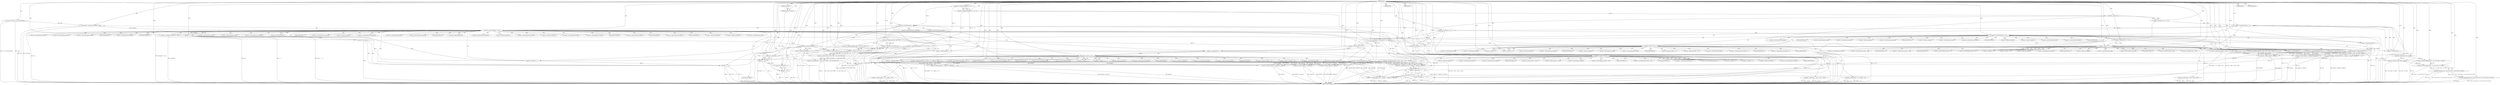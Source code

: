 digraph "main" {  
"1000237" [label = "(METHOD,main)" ]
"1000652" [label = "(METHOD_RETURN,int)" ]
"1000239" [label = "(ios::sync_with_stdio,ios::sync_with_stdio(false))" ]
"1000241" [label = "(cin.tie,cin.tie(nullptr))" ]
"1000243" [label = "(<operator>.arithmeticShiftRight,cin >> N >> M >> Q)" ]
"1000250" [label = "(<operator>.assignment,dp = vector<vector<CRD>> (N, vector<CRD> (M)))" ]
"1000265" [label = "(<operator>.assignment,sum = 0)" ]
"1000418" [label = "(<operator>.assignment,locked = vector<vector<bool>> (N, vector<bool> (M, false)))" ]
"1000650" [label = "(RETURN,return 0;,return 0;)" ]
"1000270" [label = "(<operator>.assignment,i = N - 1)" ]
"1000275" [label = "(<operator>.greaterEqualsThan,i >= 0)" ]
"1000278" [label = "(<operator>.postDecrement,i--)" ]
"1000436" [label = "(<operator>.postDecrement,Q--)" ]
"1000651" [label = "(LITERAL,0,return 0;)" ]
"1000245" [label = "(<operator>.arithmeticShiftRight,N >> M >> Q)" ]
"1000252" [label = "(<operator>.lessThan,vector<vector<CRD>> (N, vector<CRD> (M)))" ]
"1000420" [label = "(<operator>.lessThan,vector<vector<bool>> (N, vector<bool> (M, false)))" ]
"1000441" [label = "(<operator>.arithmeticShiftRight,cin >> x >> y)" ]
"1000446" [label = "(<operator>.postDecrement,x--)" ]
"1000448" [label = "(<operator>.postDecrement,y--)" ]
"1000645" [label = "(<operator>.shiftLeft,cout << sum << \"\n\")" ]
"1000247" [label = "(<operator>.arithmeticShiftRight,M >> Q)" ]
"1000254" [label = "(<operator>.lessThan,vector<CRD>> (N, vector<CRD> (M)))" ]
"1000272" [label = "(<operator>.subtraction,N - 1)" ]
"1000283" [label = "(<operator>.assignment,j = M - 1)" ]
"1000288" [label = "(<operator>.greaterEqualsThan,j >= 0)" ]
"1000291" [label = "(<operator>.postDecrement,j--)" ]
"1000422" [label = "(<operator>.lessThan,vector<bool>> (N, vector<bool> (M, false)))" ]
"1000451" [label = "(<operator>.equals,locked[x][y] == true)" ]
"1000256" [label = "(<operator>.arithmeticShiftRight,CRD>> (N, vector<CRD> (M)))" ]
"1000294" [label = "(<operator>.assignment,dp[i][j].C = 1)" ]
"1000393" [label = "(<operator>.assignmentPlus,sum += dp[i][j].C + dp[i][j].R + dp[i][j].D)" ]
"1000424" [label = "(<operator>.arithmeticShiftRight,bool>> (N, vector<bool> (M, false)))" ]
"1000443" [label = "(<operator>.arithmeticShiftRight,x >> y)" ]
"1000459" [label = "(<operator>.assignment,locked[x][y] = false)" ]
"1000466" [label = "(<operator>.assignment,dp[x][y].C = 1)" ]
"1000561" [label = "(<operator>.assignmentPlus,sum += dp[x][y].C + dp[x][y].R + dp[x][y].D)" ]
"1000586" [label = "(dfs,dfs(x, y - 1, 0))" ]
"1000592" [label = "(dfs,dfs(x - 1, y, 1))" ]
"1000647" [label = "(<operator>.shiftLeft,sum << \"\n\")" ]
"1000259" [label = "(IDENTIFIER,N,)" ]
"1000260" [label = "(<operator>.lessThan,vector<CRD> (M))" ]
"1000285" [label = "(<operator>.subtraction,M - 1)" ]
"1000304" [label = "(<operator>.equals,j == M - 1)" ]
"1000349" [label = "(<operator>.equals,i == N - 1)" ]
"1000427" [label = "(IDENTIFIER,N,)" ]
"1000428" [label = "(<operator>.lessThan,vector<bool> (M, false))" ]
"1000476" [label = "(<operator>.equals,x == N - 1)" ]
"1000481" [label = "(<operator>.assignment,dp[x][y].D = 0)" ]
"1000519" [label = "(<operator>.equals,y == M - 1)" ]
"1000524" [label = "(<operator>.assignment,dp[x][y].R = 0)" ]
"1000600" [label = "(<operator>.assignment,locked[x][y] = true)" ]
"1000607" [label = "(<operator>.assignmentMinus,sum -= dp[x][y].C + dp[x][y].R + dp[x][y].D)" ]
"1000633" [label = "(dfs,dfs(x, y - 1, 0))" ]
"1000639" [label = "(dfs,dfs(x - 1, y, 1))" ]
"1000310" [label = "(<operator>.assignment,dp[i][j].R = 0)" ]
"1000355" [label = "(<operator>.assignment,dp[i][j].D = 0)" ]
"1000395" [label = "(<operator>.addition,dp[i][j].C + dp[i][j].R + dp[i][j].D)" ]
"1000491" [label = "(<operator>.assignment,dp[x][y].D = dp[x + 1][y].C + dp[x + 1][y].R)" ]
"1000534" [label = "(<operator>.assignment,dp[x][y].R = dp[x][y + 1].C + dp[x][y + 1].D)" ]
"1000563" [label = "(<operator>.addition,dp[x][y].C + dp[x][y].R + dp[x][y].D)" ]
"1000588" [label = "(<operator>.subtraction,y - 1)" ]
"1000593" [label = "(<operator>.subtraction,x - 1)" ]
"1000262" [label = "(<operator>.greaterThan,CRD> (M))" ]
"1000306" [label = "(<operator>.subtraction,M - 1)" ]
"1000321" [label = "(<operator>.assignment,dp[i][j].R = dp[i][j + 1].C + dp[i][j + 1].D)" ]
"1000351" [label = "(<operator>.subtraction,N - 1)" ]
"1000366" [label = "(<operator>.assignment,dp[i][j].D = dp[i + 1][j].C + dp[i + 1][j].R)" ]
"1000403" [label = "(<operator>.addition,dp[i][j].R + dp[i][j].D)" ]
"1000430" [label = "(<operator>.greaterThan,bool> (M, false))" ]
"1000478" [label = "(<operator>.subtraction,N - 1)" ]
"1000521" [label = "(<operator>.subtraction,M - 1)" ]
"1000571" [label = "(<operator>.addition,dp[x][y].R + dp[x][y].D)" ]
"1000609" [label = "(<operator>.addition,dp[x][y].C + dp[x][y].R + dp[x][y].D)" ]
"1000635" [label = "(<operator>.subtraction,y - 1)" ]
"1000640" [label = "(<operator>.subtraction,x - 1)" ]
"1000433" [label = "(IDENTIFIER,M,)" ]
"1000434" [label = "(IDENTIFIER,false,)" ]
"1000499" [label = "(<operator>.addition,dp[x + 1][y].C + dp[x + 1][y].R)" ]
"1000542" [label = "(<operator>.addition,dp[x][y + 1].C + dp[x][y + 1].D)" ]
"1000617" [label = "(<operator>.addition,dp[x][y].R + dp[x][y].D)" ]
"1000329" [label = "(<operator>.addition,dp[i][j + 1].C + dp[i][j + 1].D)" ]
"1000374" [label = "(<operator>.addition,dp[i + 1][j].C + dp[i + 1][j].R)" ]
"1000548" [label = "(<operator>.addition,y + 1)" ]
"1000557" [label = "(<operator>.addition,y + 1)" ]
"1000335" [label = "(<operator>.addition,j + 1)" ]
"1000344" [label = "(<operator>.addition,j + 1)" ]
"1000504" [label = "(<operator>.addition,x + 1)" ]
"1000513" [label = "(<operator>.addition,x + 1)" ]
"1000379" [label = "(<operator>.addition,i + 1)" ]
"1000388" [label = "(<operator>.addition,i + 1)" ]
"1000452" [label = "(<operator>.indirectIndexAccess,locked[x][y])" ]
"1000295" [label = "(<operator>.fieldAccess,dp[i][j].C)" ]
"1000453" [label = "(<operator>.indirectIndexAccess,locked[x])" ]
"1000460" [label = "(<operator>.indirectIndexAccess,locked[x][y])" ]
"1000467" [label = "(<operator>.fieldAccess,dp[x][y].C)" ]
"1000296" [label = "(<operator>.indirectIndexAccess,dp[i][j])" ]
"1000301" [label = "(FIELD_IDENTIFIER,C,C)" ]
"1000396" [label = "(<operator>.fieldAccess,dp[i][j].C)" ]
"1000461" [label = "(<operator>.indirectIndexAccess,locked[x])" ]
"1000468" [label = "(<operator>.indirectIndexAccess,dp[x][y])" ]
"1000473" [label = "(FIELD_IDENTIFIER,C,C)" ]
"1000482" [label = "(<operator>.fieldAccess,dp[x][y].D)" ]
"1000525" [label = "(<operator>.fieldAccess,dp[x][y].R)" ]
"1000564" [label = "(<operator>.fieldAccess,dp[x][y].C)" ]
"1000601" [label = "(<operator>.indirectIndexAccess,locked[x][y])" ]
"1000297" [label = "(<operator>.indirectIndexAccess,dp[i])" ]
"1000311" [label = "(<operator>.fieldAccess,dp[i][j].R)" ]
"1000356" [label = "(<operator>.fieldAccess,dp[i][j].D)" ]
"1000397" [label = "(<operator>.indirectIndexAccess,dp[i][j])" ]
"1000402" [label = "(FIELD_IDENTIFIER,C,C)" ]
"1000404" [label = "(<operator>.fieldAccess,dp[i][j].R)" ]
"1000411" [label = "(<operator>.fieldAccess,dp[i][j].D)" ]
"1000469" [label = "(<operator>.indirectIndexAccess,dp[x])" ]
"1000483" [label = "(<operator>.indirectIndexAccess,dp[x][y])" ]
"1000488" [label = "(FIELD_IDENTIFIER,D,D)" ]
"1000492" [label = "(<operator>.fieldAccess,dp[x][y].D)" ]
"1000526" [label = "(<operator>.indirectIndexAccess,dp[x][y])" ]
"1000531" [label = "(FIELD_IDENTIFIER,R,R)" ]
"1000535" [label = "(<operator>.fieldAccess,dp[x][y].R)" ]
"1000565" [label = "(<operator>.indirectIndexAccess,dp[x][y])" ]
"1000570" [label = "(FIELD_IDENTIFIER,C,C)" ]
"1000572" [label = "(<operator>.fieldAccess,dp[x][y].R)" ]
"1000579" [label = "(<operator>.fieldAccess,dp[x][y].D)" ]
"1000602" [label = "(<operator>.indirectIndexAccess,locked[x])" ]
"1000610" [label = "(<operator>.fieldAccess,dp[x][y].C)" ]
"1000312" [label = "(<operator>.indirectIndexAccess,dp[i][j])" ]
"1000317" [label = "(FIELD_IDENTIFIER,R,R)" ]
"1000322" [label = "(<operator>.fieldAccess,dp[i][j].R)" ]
"1000357" [label = "(<operator>.indirectIndexAccess,dp[i][j])" ]
"1000362" [label = "(FIELD_IDENTIFIER,D,D)" ]
"1000367" [label = "(<operator>.fieldAccess,dp[i][j].D)" ]
"1000398" [label = "(<operator>.indirectIndexAccess,dp[i])" ]
"1000405" [label = "(<operator>.indirectIndexAccess,dp[i][j])" ]
"1000410" [label = "(FIELD_IDENTIFIER,R,R)" ]
"1000412" [label = "(<operator>.indirectIndexAccess,dp[i][j])" ]
"1000417" [label = "(FIELD_IDENTIFIER,D,D)" ]
"1000484" [label = "(<operator>.indirectIndexAccess,dp[x])" ]
"1000493" [label = "(<operator>.indirectIndexAccess,dp[x][y])" ]
"1000498" [label = "(FIELD_IDENTIFIER,D,D)" ]
"1000500" [label = "(<operator>.fieldAccess,dp[x + 1][y].C)" ]
"1000509" [label = "(<operator>.fieldAccess,dp[x + 1][y].R)" ]
"1000527" [label = "(<operator>.indirectIndexAccess,dp[x])" ]
"1000536" [label = "(<operator>.indirectIndexAccess,dp[x][y])" ]
"1000541" [label = "(FIELD_IDENTIFIER,R,R)" ]
"1000543" [label = "(<operator>.fieldAccess,dp[x][y + 1].C)" ]
"1000552" [label = "(<operator>.fieldAccess,dp[x][y + 1].D)" ]
"1000566" [label = "(<operator>.indirectIndexAccess,dp[x])" ]
"1000573" [label = "(<operator>.indirectIndexAccess,dp[x][y])" ]
"1000578" [label = "(FIELD_IDENTIFIER,R,R)" ]
"1000580" [label = "(<operator>.indirectIndexAccess,dp[x][y])" ]
"1000585" [label = "(FIELD_IDENTIFIER,D,D)" ]
"1000611" [label = "(<operator>.indirectIndexAccess,dp[x][y])" ]
"1000616" [label = "(FIELD_IDENTIFIER,C,C)" ]
"1000618" [label = "(<operator>.fieldAccess,dp[x][y].R)" ]
"1000625" [label = "(<operator>.fieldAccess,dp[x][y].D)" ]
"1000313" [label = "(<operator>.indirectIndexAccess,dp[i])" ]
"1000323" [label = "(<operator>.indirectIndexAccess,dp[i][j])" ]
"1000328" [label = "(FIELD_IDENTIFIER,R,R)" ]
"1000330" [label = "(<operator>.fieldAccess,dp[i][j + 1].C)" ]
"1000339" [label = "(<operator>.fieldAccess,dp[i][j + 1].D)" ]
"1000358" [label = "(<operator>.indirectIndexAccess,dp[i])" ]
"1000368" [label = "(<operator>.indirectIndexAccess,dp[i][j])" ]
"1000373" [label = "(FIELD_IDENTIFIER,D,D)" ]
"1000375" [label = "(<operator>.fieldAccess,dp[i + 1][j].C)" ]
"1000384" [label = "(<operator>.fieldAccess,dp[i + 1][j].R)" ]
"1000406" [label = "(<operator>.indirectIndexAccess,dp[i])" ]
"1000413" [label = "(<operator>.indirectIndexAccess,dp[i])" ]
"1000494" [label = "(<operator>.indirectIndexAccess,dp[x])" ]
"1000501" [label = "(<operator>.indirectIndexAccess,dp[x + 1][y])" ]
"1000508" [label = "(FIELD_IDENTIFIER,C,C)" ]
"1000510" [label = "(<operator>.indirectIndexAccess,dp[x + 1][y])" ]
"1000517" [label = "(FIELD_IDENTIFIER,R,R)" ]
"1000537" [label = "(<operator>.indirectIndexAccess,dp[x])" ]
"1000544" [label = "(<operator>.indirectIndexAccess,dp[x][y + 1])" ]
"1000551" [label = "(FIELD_IDENTIFIER,C,C)" ]
"1000553" [label = "(<operator>.indirectIndexAccess,dp[x][y + 1])" ]
"1000560" [label = "(FIELD_IDENTIFIER,D,D)" ]
"1000574" [label = "(<operator>.indirectIndexAccess,dp[x])" ]
"1000581" [label = "(<operator>.indirectIndexAccess,dp[x])" ]
"1000612" [label = "(<operator>.indirectIndexAccess,dp[x])" ]
"1000619" [label = "(<operator>.indirectIndexAccess,dp[x][y])" ]
"1000624" [label = "(FIELD_IDENTIFIER,R,R)" ]
"1000626" [label = "(<operator>.indirectIndexAccess,dp[x][y])" ]
"1000631" [label = "(FIELD_IDENTIFIER,D,D)" ]
"1000324" [label = "(<operator>.indirectIndexAccess,dp[i])" ]
"1000331" [label = "(<operator>.indirectIndexAccess,dp[i][j + 1])" ]
"1000338" [label = "(FIELD_IDENTIFIER,C,C)" ]
"1000340" [label = "(<operator>.indirectIndexAccess,dp[i][j + 1])" ]
"1000347" [label = "(FIELD_IDENTIFIER,D,D)" ]
"1000369" [label = "(<operator>.indirectIndexAccess,dp[i])" ]
"1000376" [label = "(<operator>.indirectIndexAccess,dp[i + 1][j])" ]
"1000383" [label = "(FIELD_IDENTIFIER,C,C)" ]
"1000385" [label = "(<operator>.indirectIndexAccess,dp[i + 1][j])" ]
"1000392" [label = "(FIELD_IDENTIFIER,R,R)" ]
"1000502" [label = "(<operator>.indirectIndexAccess,dp[x + 1])" ]
"1000511" [label = "(<operator>.indirectIndexAccess,dp[x + 1])" ]
"1000545" [label = "(<operator>.indirectIndexAccess,dp[x])" ]
"1000554" [label = "(<operator>.indirectIndexAccess,dp[x])" ]
"1000620" [label = "(<operator>.indirectIndexAccess,dp[x])" ]
"1000627" [label = "(<operator>.indirectIndexAccess,dp[x])" ]
"1000332" [label = "(<operator>.indirectIndexAccess,dp[i])" ]
"1000341" [label = "(<operator>.indirectIndexAccess,dp[i])" ]
"1000377" [label = "(<operator>.indirectIndexAccess,dp[i + 1])" ]
"1000386" [label = "(<operator>.indirectIndexAccess,dp[i + 1])" ]
  "1000239" -> "1000652"  [ label = "DDG: false"] 
  "1000239" -> "1000652"  [ label = "DDG: ios::sync_with_stdio(false)"] 
  "1000241" -> "1000652"  [ label = "DDG: cin.tie(nullptr)"] 
  "1000243" -> "1000652"  [ label = "DDG: cin"] 
  "1000245" -> "1000652"  [ label = "DDG: M >> Q"] 
  "1000243" -> "1000652"  [ label = "DDG: N >> M >> Q"] 
  "1000243" -> "1000652"  [ label = "DDG: cin >> N >> M >> Q"] 
  "1000250" -> "1000652"  [ label = "DDG: dp"] 
  "1000256" -> "1000652"  [ label = "DDG: CRD"] 
  "1000262" -> "1000652"  [ label = "DDG: M"] 
  "1000260" -> "1000652"  [ label = "DDG: CRD> (M)"] 
  "1000260" -> "1000652"  [ label = "DDG: vector<CRD> (M)"] 
  "1000254" -> "1000652"  [ label = "DDG: CRD>> (N, vector<CRD> (M))"] 
  "1000252" -> "1000652"  [ label = "DDG: vector<CRD>> (N, vector<CRD> (M))"] 
  "1000250" -> "1000652"  [ label = "DDG: vector<vector<CRD>> (N, vector<CRD> (M))"] 
  "1000265" -> "1000652"  [ label = "DDG: sum"] 
  "1000272" -> "1000652"  [ label = "DDG: N"] 
  "1000270" -> "1000652"  [ label = "DDG: N - 1"] 
  "1000275" -> "1000652"  [ label = "DDG: i"] 
  "1000275" -> "1000652"  [ label = "DDG: i >= 0"] 
  "1000418" -> "1000652"  [ label = "DDG: locked"] 
  "1000420" -> "1000652"  [ label = "DDG: vector"] 
  "1000424" -> "1000652"  [ label = "DDG: bool"] 
  "1000428" -> "1000652"  [ label = "DDG: bool> (M, false)"] 
  "1000428" -> "1000652"  [ label = "DDG: vector<bool> (M, false)"] 
  "1000422" -> "1000652"  [ label = "DDG: bool>> (N, vector<bool> (M, false))"] 
  "1000420" -> "1000652"  [ label = "DDG: vector<bool>> (N, vector<bool> (M, false))"] 
  "1000418" -> "1000652"  [ label = "DDG: vector<vector<bool>> (N, vector<bool> (M, false))"] 
  "1000436" -> "1000652"  [ label = "DDG: Q"] 
  "1000441" -> "1000652"  [ label = "DDG: cin"] 
  "1000441" -> "1000652"  [ label = "DDG: x >> y"] 
  "1000441" -> "1000652"  [ label = "DDG: cin >> x >> y"] 
  "1000451" -> "1000652"  [ label = "DDG: true"] 
  "1000451" -> "1000652"  [ label = "DDG: locked[x][y] == true"] 
  "1000600" -> "1000652"  [ label = "DDG: locked[x][y]"] 
  "1000600" -> "1000652"  [ label = "DDG: true"] 
  "1000609" -> "1000652"  [ label = "DDG: dp[x][y].C"] 
  "1000617" -> "1000652"  [ label = "DDG: dp[x][y].R"] 
  "1000617" -> "1000652"  [ label = "DDG: dp[x][y].D"] 
  "1000609" -> "1000652"  [ label = "DDG: dp[x][y].R + dp[x][y].D"] 
  "1000607" -> "1000652"  [ label = "DDG: dp[x][y].C + dp[x][y].R + dp[x][y].D"] 
  "1000633" -> "1000652"  [ label = "DDG: y - 1"] 
  "1000633" -> "1000652"  [ label = "DDG: dfs(x, y - 1, 0)"] 
  "1000640" -> "1000652"  [ label = "DDG: x"] 
  "1000639" -> "1000652"  [ label = "DDG: x - 1"] 
  "1000639" -> "1000652"  [ label = "DDG: y"] 
  "1000639" -> "1000652"  [ label = "DDG: dfs(x - 1, y, 1)"] 
  "1000459" -> "1000652"  [ label = "DDG: locked[x][y]"] 
  "1000459" -> "1000652"  [ label = "DDG: false"] 
  "1000478" -> "1000652"  [ label = "DDG: N"] 
  "1000476" -> "1000652"  [ label = "DDG: N - 1"] 
  "1000476" -> "1000652"  [ label = "DDG: x == N - 1"] 
  "1000499" -> "1000652"  [ label = "DDG: dp[x + 1][y].C"] 
  "1000499" -> "1000652"  [ label = "DDG: dp[x + 1][y].R"] 
  "1000491" -> "1000652"  [ label = "DDG: dp[x + 1][y].C + dp[x + 1][y].R"] 
  "1000521" -> "1000652"  [ label = "DDG: M"] 
  "1000519" -> "1000652"  [ label = "DDG: M - 1"] 
  "1000519" -> "1000652"  [ label = "DDG: y == M - 1"] 
  "1000542" -> "1000652"  [ label = "DDG: dp[x][y + 1].C"] 
  "1000542" -> "1000652"  [ label = "DDG: dp[x][y + 1].D"] 
  "1000534" -> "1000652"  [ label = "DDG: dp[x][y + 1].C + dp[x][y + 1].D"] 
  "1000563" -> "1000652"  [ label = "DDG: dp[x][y].C"] 
  "1000571" -> "1000652"  [ label = "DDG: dp[x][y].R"] 
  "1000571" -> "1000652"  [ label = "DDG: dp[x][y].D"] 
  "1000563" -> "1000652"  [ label = "DDG: dp[x][y].R + dp[x][y].D"] 
  "1000561" -> "1000652"  [ label = "DDG: dp[x][y].C + dp[x][y].R + dp[x][y].D"] 
  "1000586" -> "1000652"  [ label = "DDG: y - 1"] 
  "1000586" -> "1000652"  [ label = "DDG: dfs(x, y - 1, 0)"] 
  "1000593" -> "1000652"  [ label = "DDG: x"] 
  "1000592" -> "1000652"  [ label = "DDG: x - 1"] 
  "1000592" -> "1000652"  [ label = "DDG: y"] 
  "1000592" -> "1000652"  [ label = "DDG: dfs(x - 1, y, 1)"] 
  "1000647" -> "1000652"  [ label = "DDG: sum"] 
  "1000645" -> "1000652"  [ label = "DDG: sum << \"\n\""] 
  "1000645" -> "1000652"  [ label = "DDG: cout << sum << \"\n\""] 
  "1000285" -> "1000652"  [ label = "DDG: M"] 
  "1000283" -> "1000652"  [ label = "DDG: M - 1"] 
  "1000288" -> "1000652"  [ label = "DDG: j"] 
  "1000288" -> "1000652"  [ label = "DDG: j >= 0"] 
  "1000306" -> "1000652"  [ label = "DDG: M"] 
  "1000304" -> "1000652"  [ label = "DDG: M - 1"] 
  "1000304" -> "1000652"  [ label = "DDG: j == M - 1"] 
  "1000329" -> "1000652"  [ label = "DDG: dp[i][j + 1].C"] 
  "1000329" -> "1000652"  [ label = "DDG: dp[i][j + 1].D"] 
  "1000321" -> "1000652"  [ label = "DDG: dp[i][j + 1].C + dp[i][j + 1].D"] 
  "1000351" -> "1000652"  [ label = "DDG: N"] 
  "1000349" -> "1000652"  [ label = "DDG: N - 1"] 
  "1000349" -> "1000652"  [ label = "DDG: i == N - 1"] 
  "1000374" -> "1000652"  [ label = "DDG: dp[i + 1][j].C"] 
  "1000374" -> "1000652"  [ label = "DDG: dp[i + 1][j].R"] 
  "1000366" -> "1000652"  [ label = "DDG: dp[i + 1][j].C + dp[i + 1][j].R"] 
  "1000393" -> "1000652"  [ label = "DDG: sum"] 
  "1000395" -> "1000652"  [ label = "DDG: dp[i][j].C"] 
  "1000403" -> "1000652"  [ label = "DDG: dp[i][j].R"] 
  "1000403" -> "1000652"  [ label = "DDG: dp[i][j].D"] 
  "1000395" -> "1000652"  [ label = "DDG: dp[i][j].R + dp[i][j].D"] 
  "1000393" -> "1000652"  [ label = "DDG: dp[i][j].C + dp[i][j].R + dp[i][j].D"] 
  "1000650" -> "1000652"  [ label = "DDG: <RET>"] 
  "1000645" -> "1000652"  [ label = "DDG: cout"] 
  "1000241" -> "1000652"  [ label = "DDG: nullptr"] 
  "1000252" -> "1000250"  [ label = "DDG: vector<CRD>> (N, vector<CRD> (M))"] 
  "1000252" -> "1000250"  [ label = "DDG: vector"] 
  "1000237" -> "1000265"  [ label = "DDG: "] 
  "1000420" -> "1000418"  [ label = "DDG: vector<bool>> (N, vector<bool> (M, false))"] 
  "1000420" -> "1000418"  [ label = "DDG: vector"] 
  "1000651" -> "1000650"  [ label = "DDG: 0"] 
  "1000237" -> "1000650"  [ label = "DDG: "] 
  "1000237" -> "1000239"  [ label = "DDG: "] 
  "1000237" -> "1000241"  [ label = "DDG: "] 
  "1000237" -> "1000243"  [ label = "DDG: "] 
  "1000245" -> "1000243"  [ label = "DDG: M >> Q"] 
  "1000245" -> "1000243"  [ label = "DDG: N"] 
  "1000237" -> "1000250"  [ label = "DDG: "] 
  "1000272" -> "1000270"  [ label = "DDG: N"] 
  "1000272" -> "1000270"  [ label = "DDG: 1"] 
  "1000237" -> "1000418"  [ label = "DDG: "] 
  "1000237" -> "1000651"  [ label = "DDG: "] 
  "1000237" -> "1000245"  [ label = "DDG: "] 
  "1000247" -> "1000245"  [ label = "DDG: M"] 
  "1000247" -> "1000245"  [ label = "DDG: Q"] 
  "1000254" -> "1000252"  [ label = "DDG: vector"] 
  "1000237" -> "1000252"  [ label = "DDG: "] 
  "1000254" -> "1000252"  [ label = "DDG: CRD>> (N, vector<CRD> (M))"] 
  "1000237" -> "1000270"  [ label = "DDG: "] 
  "1000270" -> "1000275"  [ label = "DDG: i"] 
  "1000278" -> "1000275"  [ label = "DDG: i"] 
  "1000237" -> "1000275"  [ label = "DDG: "] 
  "1000275" -> "1000278"  [ label = "DDG: i"] 
  "1000349" -> "1000278"  [ label = "DDG: i"] 
  "1000237" -> "1000278"  [ label = "DDG: "] 
  "1000422" -> "1000420"  [ label = "DDG: vector"] 
  "1000237" -> "1000420"  [ label = "DDG: "] 
  "1000422" -> "1000420"  [ label = "DDG: bool>> (N, vector<bool> (M, false))"] 
  "1000247" -> "1000436"  [ label = "DDG: Q"] 
  "1000237" -> "1000436"  [ label = "DDG: "] 
  "1000237" -> "1000247"  [ label = "DDG: "] 
  "1000260" -> "1000254"  [ label = "DDG: vector"] 
  "1000237" -> "1000254"  [ label = "DDG: "] 
  "1000256" -> "1000254"  [ label = "DDG: CRD"] 
  "1000245" -> "1000272"  [ label = "DDG: N"] 
  "1000237" -> "1000272"  [ label = "DDG: "] 
  "1000285" -> "1000283"  [ label = "DDG: 1"] 
  "1000285" -> "1000283"  [ label = "DDG: M"] 
  "1000428" -> "1000422"  [ label = "DDG: vector"] 
  "1000237" -> "1000422"  [ label = "DDG: "] 
  "1000424" -> "1000422"  [ label = "DDG: bool"] 
  "1000243" -> "1000441"  [ label = "DDG: cin"] 
  "1000237" -> "1000441"  [ label = "DDG: "] 
  "1000443" -> "1000441"  [ label = "DDG: x"] 
  "1000443" -> "1000441"  [ label = "DDG: y"] 
  "1000443" -> "1000446"  [ label = "DDG: x"] 
  "1000237" -> "1000446"  [ label = "DDG: "] 
  "1000443" -> "1000448"  [ label = "DDG: y"] 
  "1000237" -> "1000448"  [ label = "DDG: "] 
  "1000237" -> "1000645"  [ label = "DDG: "] 
  "1000647" -> "1000645"  [ label = "DDG: sum"] 
  "1000647" -> "1000645"  [ label = "DDG: \"\n\""] 
  "1000262" -> "1000256"  [ label = "DDG: CRD"] 
  "1000237" -> "1000256"  [ label = "DDG: "] 
  "1000237" -> "1000283"  [ label = "DDG: "] 
  "1000283" -> "1000288"  [ label = "DDG: j"] 
  "1000291" -> "1000288"  [ label = "DDG: j"] 
  "1000237" -> "1000288"  [ label = "DDG: "] 
  "1000304" -> "1000291"  [ label = "DDG: j"] 
  "1000237" -> "1000291"  [ label = "DDG: "] 
  "1000237" -> "1000294"  [ label = "DDG: "] 
  "1000294" -> "1000393"  [ label = "DDG: dp[i][j].C"] 
  "1000321" -> "1000393"  [ label = "DDG: dp[i][j].R"] 
  "1000310" -> "1000393"  [ label = "DDG: dp[i][j].R"] 
  "1000366" -> "1000393"  [ label = "DDG: dp[i][j].D"] 
  "1000355" -> "1000393"  [ label = "DDG: dp[i][j].D"] 
  "1000430" -> "1000424"  [ label = "DDG: bool"] 
  "1000237" -> "1000424"  [ label = "DDG: "] 
  "1000640" -> "1000443"  [ label = "DDG: x"] 
  "1000593" -> "1000443"  [ label = "DDG: x"] 
  "1000237" -> "1000443"  [ label = "DDG: "] 
  "1000639" -> "1000443"  [ label = "DDG: y"] 
  "1000592" -> "1000443"  [ label = "DDG: y"] 
  "1000600" -> "1000451"  [ label = "DDG: locked[x][y]"] 
  "1000459" -> "1000451"  [ label = "DDG: locked[x][y]"] 
  "1000237" -> "1000451"  [ label = "DDG: "] 
  "1000239" -> "1000459"  [ label = "DDG: false"] 
  "1000237" -> "1000459"  [ label = "DDG: "] 
  "1000237" -> "1000466"  [ label = "DDG: "] 
  "1000491" -> "1000561"  [ label = "DDG: dp[x][y].D"] 
  "1000481" -> "1000561"  [ label = "DDG: dp[x][y].D"] 
  "1000534" -> "1000561"  [ label = "DDG: dp[x][y].R"] 
  "1000524" -> "1000561"  [ label = "DDG: dp[x][y].R"] 
  "1000466" -> "1000561"  [ label = "DDG: dp[x][y].C"] 
  "1000607" -> "1000647"  [ label = "DDG: sum"] 
  "1000561" -> "1000647"  [ label = "DDG: sum"] 
  "1000237" -> "1000647"  [ label = "DDG: "] 
  "1000237" -> "1000259"  [ label = "DDG: "] 
  "1000262" -> "1000285"  [ label = "DDG: M"] 
  "1000306" -> "1000285"  [ label = "DDG: M"] 
  "1000237" -> "1000285"  [ label = "DDG: "] 
  "1000265" -> "1000393"  [ label = "DDG: sum"] 
  "1000237" -> "1000393"  [ label = "DDG: "] 
  "1000237" -> "1000427"  [ label = "DDG: "] 
  "1000237" -> "1000481"  [ label = "DDG: "] 
  "1000237" -> "1000524"  [ label = "DDG: "] 
  "1000265" -> "1000561"  [ label = "DDG: sum"] 
  "1000647" -> "1000561"  [ label = "DDG: sum"] 
  "1000393" -> "1000561"  [ label = "DDG: sum"] 
  "1000237" -> "1000561"  [ label = "DDG: "] 
  "1000476" -> "1000586"  [ label = "DDG: x"] 
  "1000237" -> "1000586"  [ label = "DDG: "] 
  "1000588" -> "1000586"  [ label = "DDG: y"] 
  "1000588" -> "1000586"  [ label = "DDG: 1"] 
  "1000593" -> "1000592"  [ label = "DDG: 1"] 
  "1000593" -> "1000592"  [ label = "DDG: x"] 
  "1000588" -> "1000592"  [ label = "DDG: y"] 
  "1000237" -> "1000592"  [ label = "DDG: "] 
  "1000451" -> "1000600"  [ label = "DDG: true"] 
  "1000237" -> "1000600"  [ label = "DDG: "] 
  "1000491" -> "1000607"  [ label = "DDG: dp[x][y].D"] 
  "1000481" -> "1000607"  [ label = "DDG: dp[x][y].D"] 
  "1000534" -> "1000607"  [ label = "DDG: dp[x][y].R"] 
  "1000524" -> "1000607"  [ label = "DDG: dp[x][y].R"] 
  "1000466" -> "1000607"  [ label = "DDG: dp[x][y].C"] 
  "1000237" -> "1000260"  [ label = "DDG: "] 
  "1000262" -> "1000260"  [ label = "DDG: CRD"] 
  "1000262" -> "1000260"  [ label = "DDG: M"] 
  "1000288" -> "1000304"  [ label = "DDG: j"] 
  "1000237" -> "1000304"  [ label = "DDG: "] 
  "1000306" -> "1000304"  [ label = "DDG: 1"] 
  "1000306" -> "1000304"  [ label = "DDG: M"] 
  "1000237" -> "1000310"  [ label = "DDG: "] 
  "1000275" -> "1000349"  [ label = "DDG: i"] 
  "1000237" -> "1000349"  [ label = "DDG: "] 
  "1000351" -> "1000349"  [ label = "DDG: N"] 
  "1000351" -> "1000349"  [ label = "DDG: 1"] 
  "1000237" -> "1000355"  [ label = "DDG: "] 
  "1000294" -> "1000395"  [ label = "DDG: dp[i][j].C"] 
  "1000321" -> "1000395"  [ label = "DDG: dp[i][j].R"] 
  "1000310" -> "1000395"  [ label = "DDG: dp[i][j].R"] 
  "1000366" -> "1000395"  [ label = "DDG: dp[i][j].D"] 
  "1000355" -> "1000395"  [ label = "DDG: dp[i][j].D"] 
  "1000252" -> "1000428"  [ label = "DDG: vector"] 
  "1000237" -> "1000428"  [ label = "DDG: "] 
  "1000430" -> "1000428"  [ label = "DDG: bool"] 
  "1000446" -> "1000476"  [ label = "DDG: x"] 
  "1000237" -> "1000476"  [ label = "DDG: "] 
  "1000478" -> "1000476"  [ label = "DDG: N"] 
  "1000478" -> "1000476"  [ label = "DDG: 1"] 
  "1000448" -> "1000519"  [ label = "DDG: y"] 
  "1000237" -> "1000519"  [ label = "DDG: "] 
  "1000521" -> "1000519"  [ label = "DDG: 1"] 
  "1000521" -> "1000519"  [ label = "DDG: M"] 
  "1000466" -> "1000563"  [ label = "DDG: dp[x][y].C"] 
  "1000491" -> "1000563"  [ label = "DDG: dp[x][y].D"] 
  "1000481" -> "1000563"  [ label = "DDG: dp[x][y].D"] 
  "1000534" -> "1000563"  [ label = "DDG: dp[x][y].R"] 
  "1000524" -> "1000563"  [ label = "DDG: dp[x][y].R"] 
  "1000519" -> "1000588"  [ label = "DDG: y"] 
  "1000237" -> "1000588"  [ label = "DDG: "] 
  "1000586" -> "1000593"  [ label = "DDG: x"] 
  "1000237" -> "1000593"  [ label = "DDG: "] 
  "1000265" -> "1000607"  [ label = "DDG: sum"] 
  "1000647" -> "1000607"  [ label = "DDG: sum"] 
  "1000393" -> "1000607"  [ label = "DDG: sum"] 
  "1000237" -> "1000607"  [ label = "DDG: "] 
  "1000446" -> "1000633"  [ label = "DDG: x"] 
  "1000237" -> "1000633"  [ label = "DDG: "] 
  "1000635" -> "1000633"  [ label = "DDG: y"] 
  "1000635" -> "1000633"  [ label = "DDG: 1"] 
  "1000640" -> "1000639"  [ label = "DDG: 1"] 
  "1000640" -> "1000639"  [ label = "DDG: x"] 
  "1000237" -> "1000639"  [ label = "DDG: "] 
  "1000635" -> "1000639"  [ label = "DDG: y"] 
  "1000237" -> "1000262"  [ label = "DDG: "] 
  "1000247" -> "1000262"  [ label = "DDG: M"] 
  "1000285" -> "1000306"  [ label = "DDG: M"] 
  "1000237" -> "1000306"  [ label = "DDG: "] 
  "1000272" -> "1000351"  [ label = "DDG: N"] 
  "1000237" -> "1000351"  [ label = "DDG: "] 
  "1000321" -> "1000403"  [ label = "DDG: dp[i][j].R"] 
  "1000310" -> "1000403"  [ label = "DDG: dp[i][j].R"] 
  "1000366" -> "1000403"  [ label = "DDG: dp[i][j].D"] 
  "1000355" -> "1000403"  [ label = "DDG: dp[i][j].D"] 
  "1000237" -> "1000430"  [ label = "DDG: "] 
  "1000272" -> "1000478"  [ label = "DDG: N"] 
  "1000351" -> "1000478"  [ label = "DDG: N"] 
  "1000237" -> "1000478"  [ label = "DDG: "] 
  "1000262" -> "1000521"  [ label = "DDG: M"] 
  "1000285" -> "1000521"  [ label = "DDG: M"] 
  "1000306" -> "1000521"  [ label = "DDG: M"] 
  "1000237" -> "1000521"  [ label = "DDG: "] 
  "1000534" -> "1000571"  [ label = "DDG: dp[x][y].R"] 
  "1000524" -> "1000571"  [ label = "DDG: dp[x][y].R"] 
  "1000491" -> "1000571"  [ label = "DDG: dp[x][y].D"] 
  "1000481" -> "1000571"  [ label = "DDG: dp[x][y].D"] 
  "1000466" -> "1000609"  [ label = "DDG: dp[x][y].C"] 
  "1000491" -> "1000609"  [ label = "DDG: dp[x][y].D"] 
  "1000481" -> "1000609"  [ label = "DDG: dp[x][y].D"] 
  "1000534" -> "1000609"  [ label = "DDG: dp[x][y].R"] 
  "1000524" -> "1000609"  [ label = "DDG: dp[x][y].R"] 
  "1000448" -> "1000635"  [ label = "DDG: y"] 
  "1000237" -> "1000635"  [ label = "DDG: "] 
  "1000633" -> "1000640"  [ label = "DDG: x"] 
  "1000237" -> "1000640"  [ label = "DDG: "] 
  "1000237" -> "1000433"  [ label = "DDG: "] 
  "1000237" -> "1000434"  [ label = "DDG: "] 
  "1000534" -> "1000617"  [ label = "DDG: dp[x][y].R"] 
  "1000524" -> "1000617"  [ label = "DDG: dp[x][y].R"] 
  "1000491" -> "1000617"  [ label = "DDG: dp[x][y].D"] 
  "1000481" -> "1000617"  [ label = "DDG: dp[x][y].D"] 
  "1000519" -> "1000548"  [ label = "DDG: y"] 
  "1000237" -> "1000548"  [ label = "DDG: "] 
  "1000237" -> "1000557"  [ label = "DDG: "] 
  "1000519" -> "1000557"  [ label = "DDG: y"] 
  "1000304" -> "1000335"  [ label = "DDG: j"] 
  "1000237" -> "1000335"  [ label = "DDG: "] 
  "1000237" -> "1000344"  [ label = "DDG: "] 
  "1000304" -> "1000344"  [ label = "DDG: j"] 
  "1000476" -> "1000504"  [ label = "DDG: x"] 
  "1000237" -> "1000504"  [ label = "DDG: "] 
  "1000237" -> "1000513"  [ label = "DDG: "] 
  "1000476" -> "1000513"  [ label = "DDG: x"] 
  "1000349" -> "1000379"  [ label = "DDG: i"] 
  "1000237" -> "1000379"  [ label = "DDG: "] 
  "1000237" -> "1000388"  [ label = "DDG: "] 
  "1000349" -> "1000388"  [ label = "DDG: i"] 
  "1000275" -> "1000288"  [ label = "CDG: "] 
  "1000275" -> "1000285"  [ label = "CDG: "] 
  "1000275" -> "1000283"  [ label = "CDG: "] 
  "1000275" -> "1000278"  [ label = "CDG: "] 
  "1000275" -> "1000275"  [ label = "CDG: "] 
  "1000436" -> "1000448"  [ label = "CDG: "] 
  "1000436" -> "1000446"  [ label = "CDG: "] 
  "1000436" -> "1000645"  [ label = "CDG: "] 
  "1000436" -> "1000436"  [ label = "CDG: "] 
  "1000436" -> "1000647"  [ label = "CDG: "] 
  "1000436" -> "1000443"  [ label = "CDG: "] 
  "1000436" -> "1000451"  [ label = "CDG: "] 
  "1000436" -> "1000453"  [ label = "CDG: "] 
  "1000436" -> "1000452"  [ label = "CDG: "] 
  "1000436" -> "1000441"  [ label = "CDG: "] 
  "1000288" -> "1000294"  [ label = "CDG: "] 
  "1000288" -> "1000396"  [ label = "CDG: "] 
  "1000288" -> "1000349"  [ label = "CDG: "] 
  "1000288" -> "1000404"  [ label = "CDG: "] 
  "1000288" -> "1000398"  [ label = "CDG: "] 
  "1000288" -> "1000412"  [ label = "CDG: "] 
  "1000288" -> "1000410"  [ label = "CDG: "] 
  "1000288" -> "1000402"  [ label = "CDG: "] 
  "1000288" -> "1000288"  [ label = "CDG: "] 
  "1000288" -> "1000413"  [ label = "CDG: "] 
  "1000288" -> "1000393"  [ label = "CDG: "] 
  "1000288" -> "1000406"  [ label = "CDG: "] 
  "1000288" -> "1000291"  [ label = "CDG: "] 
  "1000288" -> "1000405"  [ label = "CDG: "] 
  "1000288" -> "1000304"  [ label = "CDG: "] 
  "1000288" -> "1000295"  [ label = "CDG: "] 
  "1000288" -> "1000397"  [ label = "CDG: "] 
  "1000288" -> "1000297"  [ label = "CDG: "] 
  "1000288" -> "1000417"  [ label = "CDG: "] 
  "1000288" -> "1000306"  [ label = "CDG: "] 
  "1000288" -> "1000403"  [ label = "CDG: "] 
  "1000288" -> "1000351"  [ label = "CDG: "] 
  "1000288" -> "1000296"  [ label = "CDG: "] 
  "1000288" -> "1000395"  [ label = "CDG: "] 
  "1000288" -> "1000411"  [ label = "CDG: "] 
  "1000288" -> "1000301"  [ label = "CDG: "] 
  "1000451" -> "1000611"  [ label = "CDG: "] 
  "1000451" -> "1000571"  [ label = "CDG: "] 
  "1000451" -> "1000570"  [ label = "CDG: "] 
  "1000451" -> "1000469"  [ label = "CDG: "] 
  "1000451" -> "1000600"  [ label = "CDG: "] 
  "1000451" -> "1000476"  [ label = "CDG: "] 
  "1000451" -> "1000618"  [ label = "CDG: "] 
  "1000451" -> "1000586"  [ label = "CDG: "] 
  "1000451" -> "1000592"  [ label = "CDG: "] 
  "1000451" -> "1000566"  [ label = "CDG: "] 
  "1000451" -> "1000616"  [ label = "CDG: "] 
  "1000451" -> "1000619"  [ label = "CDG: "] 
  "1000451" -> "1000461"  [ label = "CDG: "] 
  "1000451" -> "1000602"  [ label = "CDG: "] 
  "1000451" -> "1000624"  [ label = "CDG: "] 
  "1000451" -> "1000579"  [ label = "CDG: "] 
  "1000451" -> "1000626"  [ label = "CDG: "] 
  "1000451" -> "1000564"  [ label = "CDG: "] 
  "1000451" -> "1000607"  [ label = "CDG: "] 
  "1000451" -> "1000459"  [ label = "CDG: "] 
  "1000451" -> "1000633"  [ label = "CDG: "] 
  "1000451" -> "1000625"  [ label = "CDG: "] 
  "1000451" -> "1000610"  [ label = "CDG: "] 
  "1000451" -> "1000519"  [ label = "CDG: "] 
  "1000451" -> "1000565"  [ label = "CDG: "] 
  "1000451" -> "1000460"  [ label = "CDG: "] 
  "1000451" -> "1000581"  [ label = "CDG: "] 
  "1000451" -> "1000588"  [ label = "CDG: "] 
  "1000451" -> "1000601"  [ label = "CDG: "] 
  "1000451" -> "1000617"  [ label = "CDG: "] 
  "1000451" -> "1000468"  [ label = "CDG: "] 
  "1000451" -> "1000473"  [ label = "CDG: "] 
  "1000451" -> "1000466"  [ label = "CDG: "] 
  "1000451" -> "1000631"  [ label = "CDG: "] 
  "1000451" -> "1000627"  [ label = "CDG: "] 
  "1000451" -> "1000580"  [ label = "CDG: "] 
  "1000451" -> "1000561"  [ label = "CDG: "] 
  "1000451" -> "1000467"  [ label = "CDG: "] 
  "1000451" -> "1000593"  [ label = "CDG: "] 
  "1000451" -> "1000563"  [ label = "CDG: "] 
  "1000451" -> "1000639"  [ label = "CDG: "] 
  "1000451" -> "1000612"  [ label = "CDG: "] 
  "1000451" -> "1000573"  [ label = "CDG: "] 
  "1000451" -> "1000574"  [ label = "CDG: "] 
  "1000451" -> "1000521"  [ label = "CDG: "] 
  "1000451" -> "1000585"  [ label = "CDG: "] 
  "1000451" -> "1000478"  [ label = "CDG: "] 
  "1000451" -> "1000572"  [ label = "CDG: "] 
  "1000451" -> "1000609"  [ label = "CDG: "] 
  "1000451" -> "1000640"  [ label = "CDG: "] 
  "1000451" -> "1000620"  [ label = "CDG: "] 
  "1000451" -> "1000578"  [ label = "CDG: "] 
  "1000451" -> "1000635"  [ label = "CDG: "] 
  "1000304" -> "1000332"  [ label = "CDG: "] 
  "1000304" -> "1000310"  [ label = "CDG: "] 
  "1000304" -> "1000321"  [ label = "CDG: "] 
  "1000304" -> "1000330"  [ label = "CDG: "] 
  "1000304" -> "1000340"  [ label = "CDG: "] 
  "1000304" -> "1000344"  [ label = "CDG: "] 
  "1000304" -> "1000324"  [ label = "CDG: "] 
  "1000304" -> "1000335"  [ label = "CDG: "] 
  "1000304" -> "1000331"  [ label = "CDG: "] 
  "1000304" -> "1000317"  [ label = "CDG: "] 
  "1000304" -> "1000312"  [ label = "CDG: "] 
  "1000304" -> "1000313"  [ label = "CDG: "] 
  "1000304" -> "1000338"  [ label = "CDG: "] 
  "1000304" -> "1000329"  [ label = "CDG: "] 
  "1000304" -> "1000311"  [ label = "CDG: "] 
  "1000304" -> "1000339"  [ label = "CDG: "] 
  "1000304" -> "1000341"  [ label = "CDG: "] 
  "1000304" -> "1000323"  [ label = "CDG: "] 
  "1000304" -> "1000328"  [ label = "CDG: "] 
  "1000304" -> "1000347"  [ label = "CDG: "] 
  "1000304" -> "1000322"  [ label = "CDG: "] 
  "1000349" -> "1000362"  [ label = "CDG: "] 
  "1000349" -> "1000368"  [ label = "CDG: "] 
  "1000349" -> "1000383"  [ label = "CDG: "] 
  "1000349" -> "1000357"  [ label = "CDG: "] 
  "1000349" -> "1000355"  [ label = "CDG: "] 
  "1000349" -> "1000376"  [ label = "CDG: "] 
  "1000349" -> "1000367"  [ label = "CDG: "] 
  "1000349" -> "1000356"  [ label = "CDG: "] 
  "1000349" -> "1000377"  [ label = "CDG: "] 
  "1000349" -> "1000369"  [ label = "CDG: "] 
  "1000349" -> "1000379"  [ label = "CDG: "] 
  "1000349" -> "1000392"  [ label = "CDG: "] 
  "1000349" -> "1000385"  [ label = "CDG: "] 
  "1000349" -> "1000388"  [ label = "CDG: "] 
  "1000349" -> "1000373"  [ label = "CDG: "] 
  "1000349" -> "1000375"  [ label = "CDG: "] 
  "1000349" -> "1000386"  [ label = "CDG: "] 
  "1000349" -> "1000384"  [ label = "CDG: "] 
  "1000349" -> "1000366"  [ label = "CDG: "] 
  "1000349" -> "1000374"  [ label = "CDG: "] 
  "1000349" -> "1000358"  [ label = "CDG: "] 
  "1000476" -> "1000488"  [ label = "CDG: "] 
  "1000476" -> "1000504"  [ label = "CDG: "] 
  "1000476" -> "1000498"  [ label = "CDG: "] 
  "1000476" -> "1000502"  [ label = "CDG: "] 
  "1000476" -> "1000511"  [ label = "CDG: "] 
  "1000476" -> "1000491"  [ label = "CDG: "] 
  "1000476" -> "1000513"  [ label = "CDG: "] 
  "1000476" -> "1000482"  [ label = "CDG: "] 
  "1000476" -> "1000481"  [ label = "CDG: "] 
  "1000476" -> "1000483"  [ label = "CDG: "] 
  "1000476" -> "1000500"  [ label = "CDG: "] 
  "1000476" -> "1000499"  [ label = "CDG: "] 
  "1000476" -> "1000492"  [ label = "CDG: "] 
  "1000476" -> "1000501"  [ label = "CDG: "] 
  "1000476" -> "1000517"  [ label = "CDG: "] 
  "1000476" -> "1000508"  [ label = "CDG: "] 
  "1000476" -> "1000494"  [ label = "CDG: "] 
  "1000476" -> "1000493"  [ label = "CDG: "] 
  "1000476" -> "1000510"  [ label = "CDG: "] 
  "1000476" -> "1000484"  [ label = "CDG: "] 
  "1000476" -> "1000509"  [ label = "CDG: "] 
  "1000519" -> "1000537"  [ label = "CDG: "] 
  "1000519" -> "1000541"  [ label = "CDG: "] 
  "1000519" -> "1000543"  [ label = "CDG: "] 
  "1000519" -> "1000545"  [ label = "CDG: "] 
  "1000519" -> "1000524"  [ label = "CDG: "] 
  "1000519" -> "1000548"  [ label = "CDG: "] 
  "1000519" -> "1000552"  [ label = "CDG: "] 
  "1000519" -> "1000536"  [ label = "CDG: "] 
  "1000519" -> "1000544"  [ label = "CDG: "] 
  "1000519" -> "1000557"  [ label = "CDG: "] 
  "1000519" -> "1000534"  [ label = "CDG: "] 
  "1000519" -> "1000542"  [ label = "CDG: "] 
  "1000519" -> "1000526"  [ label = "CDG: "] 
  "1000519" -> "1000560"  [ label = "CDG: "] 
  "1000519" -> "1000525"  [ label = "CDG: "] 
  "1000519" -> "1000551"  [ label = "CDG: "] 
  "1000519" -> "1000527"  [ label = "CDG: "] 
  "1000519" -> "1000553"  [ label = "CDG: "] 
  "1000519" -> "1000535"  [ label = "CDG: "] 
  "1000519" -> "1000531"  [ label = "CDG: "] 
  "1000519" -> "1000554"  [ label = "CDG: "] 
}
